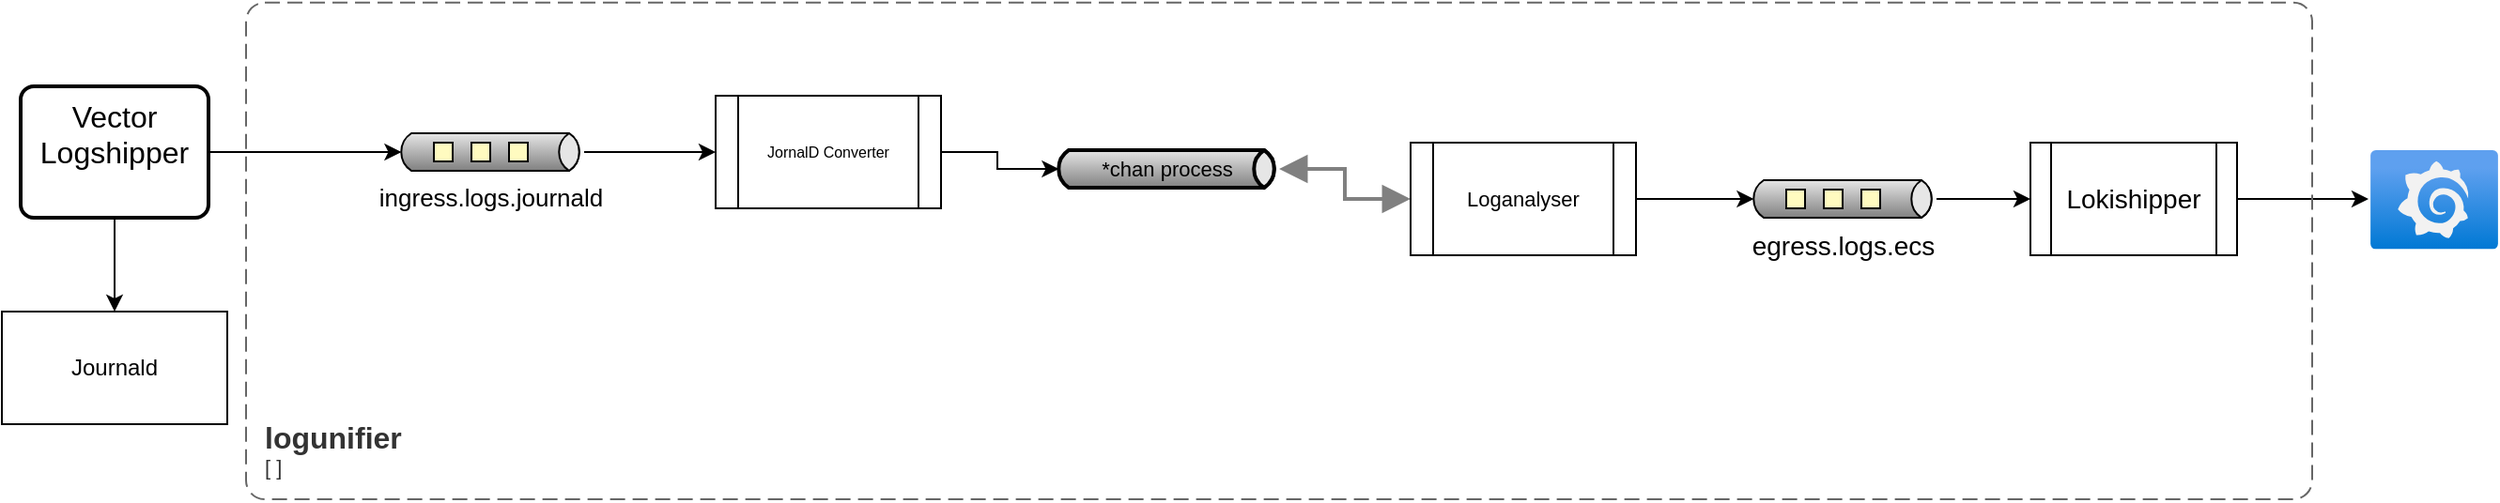 <mxfile version="20.8.0" type="github">
  <diagram id="v7CkBEEUugVfoqJjmXaO" name="Seite-1">
    <mxGraphModel dx="2261" dy="916" grid="1" gridSize="10" guides="1" tooltips="1" connect="1" arrows="1" fold="1" page="1" pageScale="1" pageWidth="827" pageHeight="1169" math="0" shadow="0">
      <root>
        <mxCell id="0" />
        <mxCell id="1" parent="0" />
        <mxCell id="ebU4zzICMcsj_J8ZaqAX-18" style="edgeStyle=orthogonalEdgeStyle;rounded=0;orthogonalLoop=1;jettySize=auto;html=1;fontSize=16;" parent="1" source="ebU4zzICMcsj_J8ZaqAX-5" target="ebU4zzICMcsj_J8ZaqAX-13" edge="1">
          <mxGeometry relative="1" as="geometry" />
        </mxCell>
        <mxCell id="ebU4zzICMcsj_J8ZaqAX-5" value="&lt;font style=&quot;font-size: 13px;&quot;&gt;ingress.logs.journald&lt;/font&gt;" style="strokeWidth=1;outlineConnect=0;dashed=0;align=center;html=1;fontSize=8;shape=mxgraph.eip.dataChannel;verticalLabelPosition=bottom;labelBackgroundColor=#ffffff;verticalAlign=top;" parent="1" vertex="1">
          <mxGeometry x="190" y="125" width="100" height="20" as="geometry" />
        </mxCell>
        <mxCell id="-PrfcAZCqRMkJN6iSpg1-5" style="edgeStyle=orthogonalEdgeStyle;rounded=0;orthogonalLoop=1;jettySize=auto;html=1;entryX=0;entryY=0.5;entryDx=2.7;entryDy=0;entryPerimeter=0;" edge="1" parent="1" source="ebU4zzICMcsj_J8ZaqAX-13" target="ebU4zzICMcsj_J8ZaqAX-21">
          <mxGeometry relative="1" as="geometry" />
        </mxCell>
        <mxCell id="ebU4zzICMcsj_J8ZaqAX-13" value="JornalD Converter" style="shape=process;whiteSpace=wrap;html=1;backgroundOutline=1;fontSize=8;" parent="1" vertex="1">
          <mxGeometry x="360" y="105" width="120" height="60" as="geometry" />
        </mxCell>
        <mxCell id="ebU4zzICMcsj_J8ZaqAX-16" style="edgeStyle=orthogonalEdgeStyle;rounded=0;orthogonalLoop=1;jettySize=auto;html=1;entryX=0;entryY=0.5;entryDx=2.7;entryDy=0;entryPerimeter=0;fontSize=16;" parent="1" source="ebU4zzICMcsj_J8ZaqAX-15" target="ebU4zzICMcsj_J8ZaqAX-5" edge="1">
          <mxGeometry relative="1" as="geometry" />
        </mxCell>
        <mxCell id="-PrfcAZCqRMkJN6iSpg1-4" style="edgeStyle=orthogonalEdgeStyle;rounded=0;orthogonalLoop=1;jettySize=auto;html=1;entryX=0.5;entryY=0;entryDx=0;entryDy=0;" edge="1" parent="1" source="ebU4zzICMcsj_J8ZaqAX-15" target="-PrfcAZCqRMkJN6iSpg1-3">
          <mxGeometry relative="1" as="geometry" />
        </mxCell>
        <mxCell id="ebU4zzICMcsj_J8ZaqAX-15" value="&lt;font style=&quot;font-size: 16px;&quot;&gt;Vector &lt;/font&gt;&lt;font style=&quot;font-size: 16px;&quot;&gt;Logshipper&lt;br&gt;&lt;br&gt;&lt;/font&gt;" style="rounded=1;whiteSpace=wrap;html=1;absoluteArcSize=1;arcSize=14;strokeWidth=2;fontSize=8;" parent="1" vertex="1">
          <mxGeometry x="-10" y="100" width="100" height="70" as="geometry" />
        </mxCell>
        <mxCell id="ebU4zzICMcsj_J8ZaqAX-21" value="&lt;font style=&quot;font-size: 11px;&quot;&gt;*chan process&lt;/font&gt;" style="strokeWidth=2;strokeColor=#000000;dashed=0;align=center;html=1;fontSize=8;shape=mxgraph.eip.messageChannel;" parent="1" vertex="1">
          <mxGeometry x="540" y="134" width="120" height="20" as="geometry" />
        </mxCell>
        <mxCell id="ebU4zzICMcsj_J8ZaqAX-25" value="" style="edgeStyle=elbowEdgeStyle;strokeWidth=2;rounded=0;endArrow=block;startArrow=block;startSize=10;endSize=10;dashed=0;html=1;strokeColor=#808080;fontSize=13;" parent="1" source="ebU4zzICMcsj_J8ZaqAX-26" target="ebU4zzICMcsj_J8ZaqAX-21" edge="1">
          <mxGeometry relative="1" as="geometry">
            <mxPoint x="630" y="90" as="sourcePoint" />
          </mxGeometry>
        </mxCell>
        <mxCell id="ebU4zzICMcsj_J8ZaqAX-28" style="edgeStyle=orthogonalEdgeStyle;rounded=0;orthogonalLoop=1;jettySize=auto;html=1;entryX=0;entryY=0.5;entryDx=2.7;entryDy=0;entryPerimeter=0;fontSize=14;" parent="1" source="ebU4zzICMcsj_J8ZaqAX-26" target="ebU4zzICMcsj_J8ZaqAX-27" edge="1">
          <mxGeometry relative="1" as="geometry" />
        </mxCell>
        <mxCell id="ebU4zzICMcsj_J8ZaqAX-26" value="Loganalyser" style="shape=process;whiteSpace=wrap;html=1;backgroundOutline=1;fontSize=11;" parent="1" vertex="1">
          <mxGeometry x="730" y="130" width="120" height="60" as="geometry" />
        </mxCell>
        <mxCell id="ebU4zzICMcsj_J8ZaqAX-30" style="edgeStyle=orthogonalEdgeStyle;rounded=0;orthogonalLoop=1;jettySize=auto;html=1;entryX=0;entryY=0.5;entryDx=0;entryDy=0;fontSize=14;" parent="1" source="ebU4zzICMcsj_J8ZaqAX-27" target="ebU4zzICMcsj_J8ZaqAX-29" edge="1">
          <mxGeometry relative="1" as="geometry" />
        </mxCell>
        <mxCell id="ebU4zzICMcsj_J8ZaqAX-27" value="&lt;font style=&quot;font-size: 14px;&quot;&gt;egress.logs.ecs&lt;/font&gt;" style="strokeWidth=1;outlineConnect=0;dashed=0;align=center;html=1;fontSize=8;shape=mxgraph.eip.dataChannel;verticalLabelPosition=bottom;labelBackgroundColor=#ffffff;verticalAlign=top;" parent="1" vertex="1">
          <mxGeometry x="910" y="150" width="100" height="20" as="geometry" />
        </mxCell>
        <mxCell id="ebU4zzICMcsj_J8ZaqAX-32" style="edgeStyle=orthogonalEdgeStyle;rounded=0;orthogonalLoop=1;jettySize=auto;html=1;fontSize=14;" parent="1" source="ebU4zzICMcsj_J8ZaqAX-29" edge="1">
          <mxGeometry relative="1" as="geometry">
            <mxPoint x="1240" y="160" as="targetPoint" />
          </mxGeometry>
        </mxCell>
        <mxCell id="ebU4zzICMcsj_J8ZaqAX-29" value="Lokishipper" style="shape=process;whiteSpace=wrap;html=1;backgroundOutline=1;fontSize=14;" parent="1" vertex="1">
          <mxGeometry x="1060" y="130" width="110" height="60" as="geometry" />
        </mxCell>
        <mxCell id="ebU4zzICMcsj_J8ZaqAX-31" value="" style="aspect=fixed;html=1;points=[];align=center;image;fontSize=12;image=img/lib/azure2/other/Grafana.svg;" parent="1" vertex="1">
          <mxGeometry x="1241" y="134" width="68" height="52.8" as="geometry" />
        </mxCell>
        <object placeholders="1" c4Name="logunifier" c4Type="SystemScopeBoundary" c4Application=" " label="&lt;font style=&quot;font-size: 16px&quot;&gt;&lt;b&gt;&lt;div style=&quot;text-align: left&quot;&gt;%c4Name%&lt;/div&gt;&lt;/b&gt;&lt;/font&gt;&lt;div style=&quot;text-align: left&quot;&gt;[%c4Application%]&lt;/div&gt;" id="ebU4zzICMcsj_J8ZaqAX-35">
          <mxCell style="rounded=1;fontSize=11;whiteSpace=wrap;html=1;dashed=1;arcSize=20;fillColor=none;strokeColor=#666666;fontColor=#333333;labelBackgroundColor=none;align=left;verticalAlign=bottom;labelBorderColor=none;spacingTop=0;spacing=10;dashPattern=8 4;metaEdit=1;rotatable=0;perimeter=rectanglePerimeter;noLabel=0;labelPadding=0;allowArrows=0;connectable=0;expand=0;recursiveResize=0;editable=1;pointerEvents=0;absoluteArcSize=1;points=[[0.25,0,0],[0.5,0,0],[0.75,0,0],[1,0.25,0],[1,0.5,0],[1,0.75,0],[0.75,1,0],[0.5,1,0],[0.25,1,0],[0,0.75,0],[0,0.5,0],[0,0.25,0]];" parent="1" vertex="1">
            <mxGeometry x="110" y="55.4" width="1100" height="264.6" as="geometry" />
          </mxCell>
        </object>
        <mxCell id="-PrfcAZCqRMkJN6iSpg1-3" value="Journald" style="rounded=0;whiteSpace=wrap;html=1;" vertex="1" parent="1">
          <mxGeometry x="-20" y="220" width="120" height="60" as="geometry" />
        </mxCell>
      </root>
    </mxGraphModel>
  </diagram>
</mxfile>
